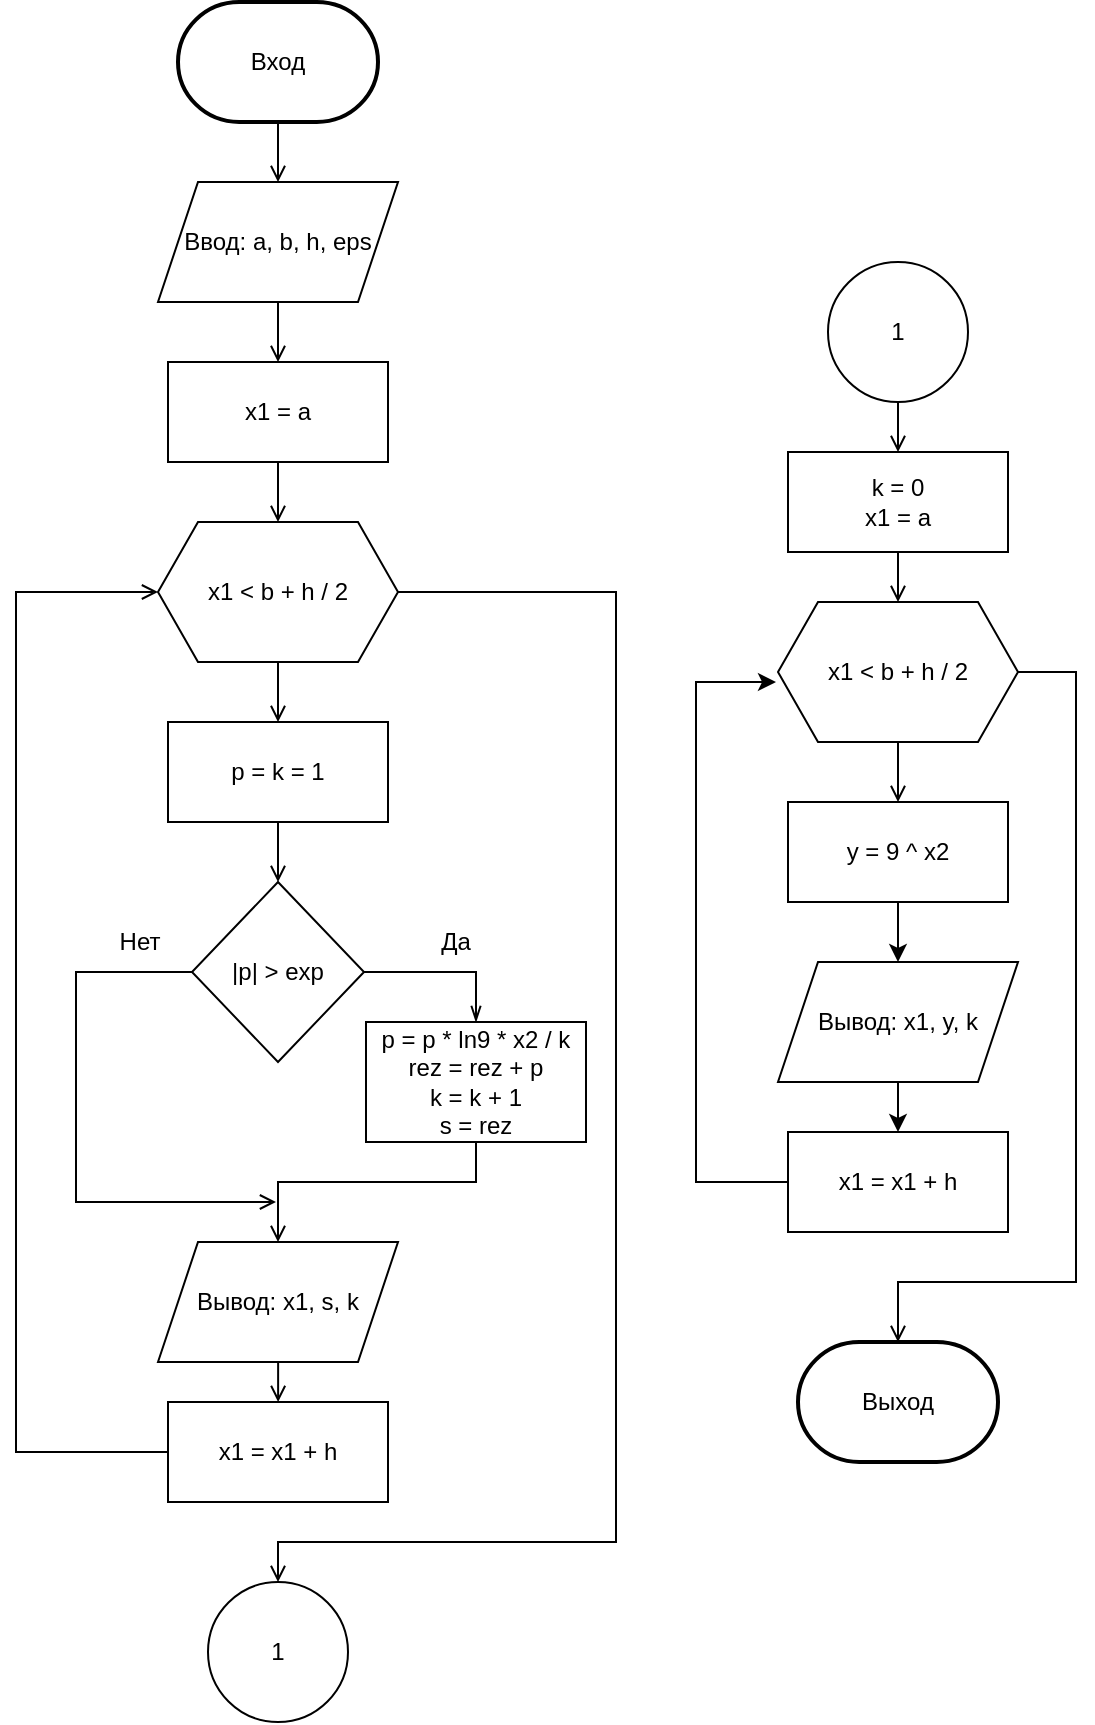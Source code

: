 <mxfile version="13.10.0" type="github">
  <diagram id="2XYw5rfrzcdDfsoRY1aY" name="Page-1">
    <mxGraphModel dx="1278" dy="1757" grid="1" gridSize="10" guides="1" tooltips="1" connect="1" arrows="1" fold="1" page="1" pageScale="1" pageWidth="827" pageHeight="1169" math="0" shadow="0">
      <root>
        <mxCell id="0" />
        <mxCell id="1" parent="0" />
        <mxCell id="H2cdQdNsFVJgSfEbFwte-2" style="edgeStyle=orthogonalEdgeStyle;rounded=0;orthogonalLoop=1;jettySize=auto;html=1;entryX=0.5;entryY=0;entryDx=0;entryDy=0;endArrow=open;endFill=0;" parent="1" source="bIGdx2mvvDFSyfbHBPX8-2" target="H2cdQdNsFVJgSfEbFwte-1" edge="1">
          <mxGeometry relative="1" as="geometry" />
        </mxCell>
        <mxCell id="bIGdx2mvvDFSyfbHBPX8-2" value="Вход" style="strokeWidth=2;html=1;shape=mxgraph.flowchart.terminator;whiteSpace=wrap;" parent="1" vertex="1">
          <mxGeometry x="231" width="100" height="60" as="geometry" />
        </mxCell>
        <mxCell id="bIGdx2mvvDFSyfbHBPX8-59" value="Выход" style="strokeWidth=2;html=1;shape=mxgraph.flowchart.terminator;whiteSpace=wrap;" parent="1" vertex="1">
          <mxGeometry x="541" y="670" width="100" height="60" as="geometry" />
        </mxCell>
        <mxCell id="H2cdQdNsFVJgSfEbFwte-35" style="edgeStyle=orthogonalEdgeStyle;rounded=0;orthogonalLoop=1;jettySize=auto;html=1;exitX=0.5;exitY=1;exitDx=0;exitDy=0;entryX=0.5;entryY=0;entryDx=0;entryDy=0;endArrow=open;endFill=0;" parent="1" source="Si78nq0MEke1Vb-z9np_-14" edge="1">
          <mxGeometry relative="1" as="geometry">
            <Array as="points">
              <mxPoint x="380" y="590" />
              <mxPoint x="281" y="590" />
            </Array>
            <mxPoint x="281" y="620" as="targetPoint" />
          </mxGeometry>
        </mxCell>
        <mxCell id="Si78nq0MEke1Vb-z9np_-14" value="p = p * ln9 * x2 / k&lt;br&gt;rez = rez + p&lt;br&gt;k = k + 1&lt;br&gt;s = rez" style="rounded=0;whiteSpace=wrap;html=1;" parent="1" vertex="1">
          <mxGeometry x="325" y="510" width="110" height="60" as="geometry" />
        </mxCell>
        <mxCell id="6ItXaO5hQTMBj_1F8REH-23" style="edgeStyle=orthogonalEdgeStyle;rounded=0;orthogonalLoop=1;jettySize=auto;html=1;exitX=0.5;exitY=1;exitDx=0;exitDy=0;entryX=0;entryY=0.5;entryDx=0;entryDy=0;" parent="1" target="6ItXaO5hQTMBj_1F8REH-21" edge="1">
          <mxGeometry relative="1" as="geometry">
            <mxPoint x="275" y="452" as="sourcePoint" />
          </mxGeometry>
        </mxCell>
        <mxCell id="pRmrsL6-HdyroAubP1yS-43" style="edgeStyle=orthogonalEdgeStyle;rounded=0;orthogonalLoop=1;jettySize=auto;html=1;entryX=0.5;entryY=0;entryDx=0;entryDy=0;endArrow=openThin;endFill=0;" parent="1" source="6ItXaO5hQTMBj_1F8REH-21" target="Si78nq0MEke1Vb-z9np_-14" edge="1">
          <mxGeometry relative="1" as="geometry" />
        </mxCell>
        <mxCell id="H2cdQdNsFVJgSfEbFwte-36" style="edgeStyle=orthogonalEdgeStyle;rounded=0;orthogonalLoop=1;jettySize=auto;html=1;exitX=0.5;exitY=1;exitDx=0;exitDy=0;endArrow=open;endFill=0;" parent="1" source="6ItXaO5hQTMBj_1F8REH-21" edge="1">
          <mxGeometry relative="1" as="geometry">
            <mxPoint x="280" y="600" as="targetPoint" />
            <Array as="points">
              <mxPoint x="180" y="485" />
              <mxPoint x="180" y="600" />
            </Array>
          </mxGeometry>
        </mxCell>
        <mxCell id="6ItXaO5hQTMBj_1F8REH-21" value="|p| &amp;gt; exp" style="rhombus;whiteSpace=wrap;html=1;direction=south;" parent="1" vertex="1">
          <mxGeometry x="238" y="440" width="86" height="90" as="geometry" />
        </mxCell>
        <mxCell id="6ItXaO5hQTMBj_1F8REH-28" value="Нет" style="text;html=1;strokeColor=none;fillColor=none;align=center;verticalAlign=middle;whiteSpace=wrap;rounded=0;" parent="1" vertex="1">
          <mxGeometry x="192" y="460" width="40" height="20" as="geometry" />
        </mxCell>
        <mxCell id="6ItXaO5hQTMBj_1F8REH-29" value="Да" style="text;html=1;strokeColor=none;fillColor=none;align=center;verticalAlign=middle;whiteSpace=wrap;rounded=0;" parent="1" vertex="1">
          <mxGeometry x="350" y="460" width="40" height="20" as="geometry" />
        </mxCell>
        <mxCell id="6ItXaO5hQTMBj_1F8REH-35" value="1" style="ellipse;whiteSpace=wrap;html=1;aspect=fixed;" parent="1" vertex="1">
          <mxGeometry x="246" y="790" width="70" height="70" as="geometry" />
        </mxCell>
        <mxCell id="H2cdQdNsFVJgSfEbFwte-9" style="edgeStyle=orthogonalEdgeStyle;rounded=0;orthogonalLoop=1;jettySize=auto;html=1;endArrow=open;endFill=0;" parent="1" source="gcUCHksnC8rrGLkKe8yG-6" target="6ItXaO5hQTMBj_1F8REH-21" edge="1">
          <mxGeometry relative="1" as="geometry" />
        </mxCell>
        <mxCell id="gcUCHksnC8rrGLkKe8yG-6" value="p = k = 1" style="rounded=0;whiteSpace=wrap;html=1;" parent="1" vertex="1">
          <mxGeometry x="226" y="360" width="110" height="50" as="geometry" />
        </mxCell>
        <mxCell id="H2cdQdNsFVJgSfEbFwte-7" style="edgeStyle=orthogonalEdgeStyle;rounded=0;orthogonalLoop=1;jettySize=auto;html=1;endArrow=open;endFill=0;" parent="1" source="pRmrsL6-HdyroAubP1yS-1" target="gcUCHksnC8rrGLkKe8yG-6" edge="1">
          <mxGeometry relative="1" as="geometry" />
        </mxCell>
        <mxCell id="H2cdQdNsFVJgSfEbFwte-13" style="edgeStyle=orthogonalEdgeStyle;rounded=0;orthogonalLoop=1;jettySize=auto;html=1;entryX=0.5;entryY=0;entryDx=0;entryDy=0;endArrow=open;endFill=0;" parent="1" source="pRmrsL6-HdyroAubP1yS-1" target="6ItXaO5hQTMBj_1F8REH-35" edge="1">
          <mxGeometry relative="1" as="geometry">
            <mxPoint x="336.0" y="770" as="targetPoint" />
            <Array as="points">
              <mxPoint x="450" y="295" />
              <mxPoint x="450" y="770" />
              <mxPoint x="281" y="770" />
            </Array>
          </mxGeometry>
        </mxCell>
        <mxCell id="pRmrsL6-HdyroAubP1yS-1" value="x1 &amp;lt; b + h / 2" style="shape=hexagon;perimeter=hexagonPerimeter2;whiteSpace=wrap;html=1;fixedSize=1;" parent="1" vertex="1">
          <mxGeometry x="221" y="260" width="120" height="70" as="geometry" />
        </mxCell>
        <mxCell id="H2cdQdNsFVJgSfEbFwte-5" style="edgeStyle=orthogonalEdgeStyle;rounded=0;orthogonalLoop=1;jettySize=auto;html=1;endArrow=open;endFill=0;" parent="1" source="H2cdQdNsFVJgSfEbFwte-1" target="H2cdQdNsFVJgSfEbFwte-4" edge="1">
          <mxGeometry relative="1" as="geometry" />
        </mxCell>
        <mxCell id="H2cdQdNsFVJgSfEbFwte-1" value="Ввод: a, b, h, eps" style="shape=parallelogram;perimeter=parallelogramPerimeter;whiteSpace=wrap;html=1;fixedSize=1;" parent="1" vertex="1">
          <mxGeometry x="221" y="90" width="120" height="60" as="geometry" />
        </mxCell>
        <mxCell id="H2cdQdNsFVJgSfEbFwte-6" style="edgeStyle=orthogonalEdgeStyle;rounded=0;orthogonalLoop=1;jettySize=auto;html=1;endArrow=open;endFill=0;" parent="1" source="H2cdQdNsFVJgSfEbFwte-4" target="pRmrsL6-HdyroAubP1yS-1" edge="1">
          <mxGeometry relative="1" as="geometry" />
        </mxCell>
        <mxCell id="H2cdQdNsFVJgSfEbFwte-4" value="x1 = a" style="rounded=0;whiteSpace=wrap;html=1;" parent="1" vertex="1">
          <mxGeometry x="226" y="180" width="110" height="50" as="geometry" />
        </mxCell>
        <mxCell id="H2cdQdNsFVJgSfEbFwte-12" style="edgeStyle=orthogonalEdgeStyle;rounded=0;orthogonalLoop=1;jettySize=auto;html=1;endArrow=open;endFill=0;exitX=0;exitY=0.5;exitDx=0;exitDy=0;" parent="1" source="R6cZvxgfhZuNwIvXrBpr-4" edge="1">
          <mxGeometry relative="1" as="geometry">
            <mxPoint x="221" y="295" as="targetPoint" />
            <Array as="points">
              <mxPoint x="150" y="725" />
              <mxPoint x="150" y="295" />
            </Array>
            <mxPoint x="231" y="730" as="sourcePoint" />
          </mxGeometry>
        </mxCell>
        <mxCell id="H2cdQdNsFVJgSfEbFwte-54" style="edgeStyle=orthogonalEdgeStyle;rounded=0;orthogonalLoop=1;jettySize=auto;html=1;entryX=0.5;entryY=0;entryDx=0;entryDy=0;endArrow=open;endFill=0;" parent="1" source="H2cdQdNsFVJgSfEbFwte-14" target="H2cdQdNsFVJgSfEbFwte-49" edge="1">
          <mxGeometry relative="1" as="geometry" />
        </mxCell>
        <mxCell id="H2cdQdNsFVJgSfEbFwte-14" value="k = 0&lt;br&gt;x1 = a" style="rounded=0;whiteSpace=wrap;html=1;" parent="1" vertex="1">
          <mxGeometry x="536" y="225" width="110" height="50" as="geometry" />
        </mxCell>
        <mxCell id="H2cdQdNsFVJgSfEbFwte-16" style="edgeStyle=orthogonalEdgeStyle;rounded=0;orthogonalLoop=1;jettySize=auto;html=1;exitX=0.5;exitY=1;exitDx=0;exitDy=0;entryX=0.5;entryY=0;entryDx=0;entryDy=0;endArrow=open;endFill=0;" parent="1" source="H2cdQdNsFVJgSfEbFwte-15" target="H2cdQdNsFVJgSfEbFwte-14" edge="1">
          <mxGeometry relative="1" as="geometry" />
        </mxCell>
        <mxCell id="H2cdQdNsFVJgSfEbFwte-15" value="1" style="ellipse;whiteSpace=wrap;html=1;aspect=fixed;" parent="1" vertex="1">
          <mxGeometry x="556" y="130" width="70" height="70" as="geometry" />
        </mxCell>
        <mxCell id="H2cdQdNsFVJgSfEbFwte-37" style="edgeStyle=orthogonalEdgeStyle;rounded=0;orthogonalLoop=1;jettySize=auto;html=1;endArrow=open;endFill=0;" parent="1" edge="1">
          <mxGeometry relative="1" as="geometry">
            <mxPoint x="281.059" y="670" as="sourcePoint" />
            <mxPoint x="281.059" y="700" as="targetPoint" />
          </mxGeometry>
        </mxCell>
        <mxCell id="R6cZvxgfhZuNwIvXrBpr-1" style="edgeStyle=orthogonalEdgeStyle;rounded=0;orthogonalLoop=1;jettySize=auto;html=1;entryX=0.5;entryY=0;entryDx=0;entryDy=0;" edge="1" parent="1" source="H2cdQdNsFVJgSfEbFwte-47" target="H2cdQdNsFVJgSfEbFwte-51">
          <mxGeometry relative="1" as="geometry" />
        </mxCell>
        <mxCell id="H2cdQdNsFVJgSfEbFwte-47" value="y = 9 ^ x2" style="rounded=0;whiteSpace=wrap;html=1;" parent="1" vertex="1">
          <mxGeometry x="536" y="400" width="110" height="50" as="geometry" />
        </mxCell>
        <mxCell id="H2cdQdNsFVJgSfEbFwte-48" style="edgeStyle=orthogonalEdgeStyle;rounded=0;orthogonalLoop=1;jettySize=auto;html=1;endArrow=open;endFill=0;" parent="1" source="H2cdQdNsFVJgSfEbFwte-49" target="H2cdQdNsFVJgSfEbFwte-47" edge="1">
          <mxGeometry relative="1" as="geometry" />
        </mxCell>
        <mxCell id="H2cdQdNsFVJgSfEbFwte-58" style="edgeStyle=orthogonalEdgeStyle;rounded=0;orthogonalLoop=1;jettySize=auto;html=1;entryX=0.5;entryY=0;entryDx=0;entryDy=0;entryPerimeter=0;endArrow=open;endFill=0;" parent="1" source="H2cdQdNsFVJgSfEbFwte-49" target="bIGdx2mvvDFSyfbHBPX8-59" edge="1">
          <mxGeometry relative="1" as="geometry">
            <Array as="points">
              <mxPoint x="680" y="335" />
              <mxPoint x="680" y="640" />
              <mxPoint x="591" y="640" />
            </Array>
          </mxGeometry>
        </mxCell>
        <mxCell id="H2cdQdNsFVJgSfEbFwte-49" value="x1 &amp;lt; b + h / 2" style="shape=hexagon;perimeter=hexagonPerimeter2;whiteSpace=wrap;html=1;fixedSize=1;" parent="1" vertex="1">
          <mxGeometry x="531" y="300" width="120" height="70" as="geometry" />
        </mxCell>
        <mxCell id="R6cZvxgfhZuNwIvXrBpr-2" style="edgeStyle=orthogonalEdgeStyle;rounded=0;orthogonalLoop=1;jettySize=auto;html=1;entryX=0.5;entryY=0;entryDx=0;entryDy=0;" edge="1" parent="1" source="H2cdQdNsFVJgSfEbFwte-51" target="H2cdQdNsFVJgSfEbFwte-59">
          <mxGeometry relative="1" as="geometry" />
        </mxCell>
        <mxCell id="H2cdQdNsFVJgSfEbFwte-51" value="Вывод: x1, y, k" style="shape=parallelogram;perimeter=parallelogramPerimeter;whiteSpace=wrap;html=1;fixedSize=1;" parent="1" vertex="1">
          <mxGeometry x="531" y="480" width="120" height="60" as="geometry" />
        </mxCell>
        <mxCell id="R6cZvxgfhZuNwIvXrBpr-3" style="edgeStyle=orthogonalEdgeStyle;rounded=0;orthogonalLoop=1;jettySize=auto;html=1;" edge="1" parent="1" source="H2cdQdNsFVJgSfEbFwte-59">
          <mxGeometry relative="1" as="geometry">
            <mxPoint x="530" y="340" as="targetPoint" />
            <Array as="points">
              <mxPoint x="490" y="590" />
              <mxPoint x="490" y="340" />
            </Array>
          </mxGeometry>
        </mxCell>
        <mxCell id="H2cdQdNsFVJgSfEbFwte-59" value="x1 = x1 + h" style="rounded=0;whiteSpace=wrap;html=1;" parent="1" vertex="1">
          <mxGeometry x="536" y="565" width="110" height="50" as="geometry" />
        </mxCell>
        <mxCell id="R6cZvxgfhZuNwIvXrBpr-4" value="x1 = x1 + h" style="rounded=0;whiteSpace=wrap;html=1;" vertex="1" parent="1">
          <mxGeometry x="226" y="700" width="110" height="50" as="geometry" />
        </mxCell>
        <mxCell id="R6cZvxgfhZuNwIvXrBpr-5" value="Вывод: x1, s, k" style="shape=parallelogram;perimeter=parallelogramPerimeter;whiteSpace=wrap;html=1;fixedSize=1;" vertex="1" parent="1">
          <mxGeometry x="221" y="620" width="120" height="60" as="geometry" />
        </mxCell>
      </root>
    </mxGraphModel>
  </diagram>
</mxfile>
